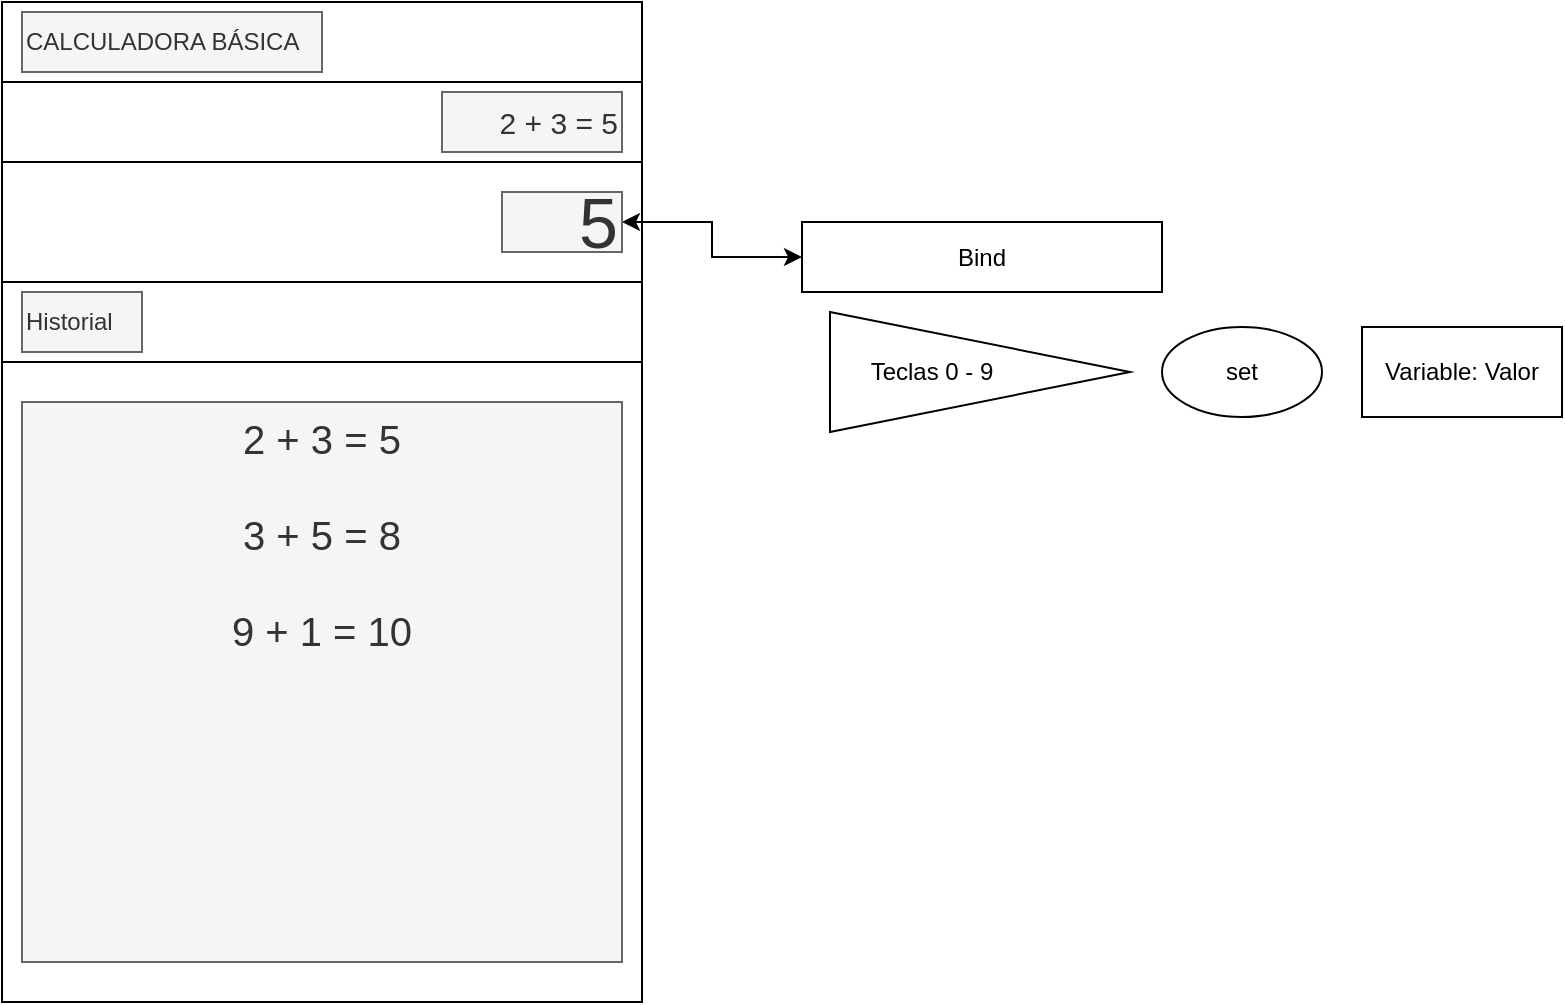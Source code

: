 <mxfile version="22.1.18" type="device">
  <diagram name="Página-1" id="-uvo5hSMUj0Zq88gq9Mu">
    <mxGraphModel dx="1114" dy="664" grid="1" gridSize="10" guides="1" tooltips="1" connect="1" arrows="1" fold="1" page="1" pageScale="1" pageWidth="827" pageHeight="1169" math="0" shadow="0">
      <root>
        <mxCell id="0" />
        <mxCell id="1" parent="0" />
        <mxCell id="GhZKvq-SvASgw1FIx1WL-1" value="" style="rounded=0;whiteSpace=wrap;html=1;align=left;fontFamily=Verdana;" vertex="1" parent="1">
          <mxGeometry y="190" width="320" height="40" as="geometry" />
        </mxCell>
        <mxCell id="GhZKvq-SvASgw1FIx1WL-2" value="" style="rounded=0;whiteSpace=wrap;html=1;align=right;" vertex="1" parent="1">
          <mxGeometry y="230" width="320" height="40" as="geometry" />
        </mxCell>
        <mxCell id="GhZKvq-SvASgw1FIx1WL-3" value="" style="rounded=0;whiteSpace=wrap;html=1;fontSize=30;align=right;" vertex="1" parent="1">
          <mxGeometry y="270" width="320" height="60" as="geometry" />
        </mxCell>
        <mxCell id="GhZKvq-SvASgw1FIx1WL-4" value="" style="rounded=0;whiteSpace=wrap;html=1;fontFamily=Verdana;align=left;" vertex="1" parent="1">
          <mxGeometry y="330" width="320" height="40" as="geometry" />
        </mxCell>
        <mxCell id="GhZKvq-SvASgw1FIx1WL-5" value="" style="rounded=0;whiteSpace=wrap;html=1;" vertex="1" parent="1">
          <mxGeometry y="370" width="320" height="320" as="geometry" />
        </mxCell>
        <mxCell id="GhZKvq-SvASgw1FIx1WL-6" value="2 + 3 = 5&lt;br&gt;&lt;br style=&quot;font-size: 20px;&quot;&gt;3 + 5 = 8&lt;br&gt;&lt;br style=&quot;font-size: 20px;&quot;&gt;9 + 1 = 10" style="text;html=1;strokeColor=#666666;fillColor=#f5f5f5;align=center;verticalAlign=top;whiteSpace=wrap;rounded=0;fontSize=20;fontColor=#333333;" vertex="1" parent="1">
          <mxGeometry x="10" y="390" width="300" height="280" as="geometry" />
        </mxCell>
        <mxCell id="GhZKvq-SvASgw1FIx1WL-7" value="CALCULADORA BÁSICA" style="text;html=1;strokeColor=#666666;fillColor=#f5f5f5;align=left;verticalAlign=middle;whiteSpace=wrap;rounded=0;fontColor=#333333;" vertex="1" parent="1">
          <mxGeometry x="10" y="195" width="150" height="30" as="geometry" />
        </mxCell>
        <mxCell id="GhZKvq-SvASgw1FIx1WL-8" value="Historial" style="text;html=1;strokeColor=#666666;fillColor=#f5f5f5;align=left;verticalAlign=middle;whiteSpace=wrap;rounded=0;fontColor=#333333;" vertex="1" parent="1">
          <mxGeometry x="10" y="335" width="60" height="30" as="geometry" />
        </mxCell>
        <mxCell id="GhZKvq-SvASgw1FIx1WL-18" style="edgeStyle=orthogonalEdgeStyle;rounded=0;orthogonalLoop=1;jettySize=auto;html=1;entryX=0;entryY=0.5;entryDx=0;entryDy=0;startArrow=classic;startFill=1;" edge="1" parent="1" source="GhZKvq-SvASgw1FIx1WL-9" target="GhZKvq-SvASgw1FIx1WL-11">
          <mxGeometry relative="1" as="geometry" />
        </mxCell>
        <mxCell id="GhZKvq-SvASgw1FIx1WL-9" value="5" style="text;html=1;strokeColor=#666666;fillColor=#f5f5f5;align=right;verticalAlign=middle;whiteSpace=wrap;rounded=0;strokeWidth=1;fontSize=35;fontColor=#333333;" vertex="1" parent="1">
          <mxGeometry x="250" y="285" width="60" height="30" as="geometry" />
        </mxCell>
        <mxCell id="GhZKvq-SvASgw1FIx1WL-10" value="2 + 3 = 5" style="text;html=1;strokeColor=#666666;fillColor=#f5f5f5;align=right;verticalAlign=middle;whiteSpace=wrap;rounded=0;fontSize=15;fontColor=#333333;" vertex="1" parent="1">
          <mxGeometry x="220" y="235" width="90" height="30" as="geometry" />
        </mxCell>
        <mxCell id="GhZKvq-SvASgw1FIx1WL-11" value="Bind" style="rounded=0;whiteSpace=wrap;html=1;" vertex="1" parent="1">
          <mxGeometry x="400" y="300" width="180" height="35" as="geometry" />
        </mxCell>
        <mxCell id="GhZKvq-SvASgw1FIx1WL-12" value="" style="triangle;whiteSpace=wrap;html=1;" vertex="1" parent="1">
          <mxGeometry x="414" y="345" width="150" height="60" as="geometry" />
        </mxCell>
        <mxCell id="GhZKvq-SvASgw1FIx1WL-13" value="Teclas 0 - 9" style="text;html=1;strokeColor=none;fillColor=none;align=center;verticalAlign=middle;whiteSpace=wrap;rounded=0;" vertex="1" parent="1">
          <mxGeometry x="430" y="360" width="70" height="30" as="geometry" />
        </mxCell>
        <mxCell id="GhZKvq-SvASgw1FIx1WL-16" value="set" style="ellipse;whiteSpace=wrap;html=1;" vertex="1" parent="1">
          <mxGeometry x="580" y="352.5" width="80" height="45" as="geometry" />
        </mxCell>
        <mxCell id="GhZKvq-SvASgw1FIx1WL-17" value="Variable: Valor" style="rounded=0;whiteSpace=wrap;html=1;" vertex="1" parent="1">
          <mxGeometry x="680" y="352.5" width="100" height="45" as="geometry" />
        </mxCell>
      </root>
    </mxGraphModel>
  </diagram>
</mxfile>
